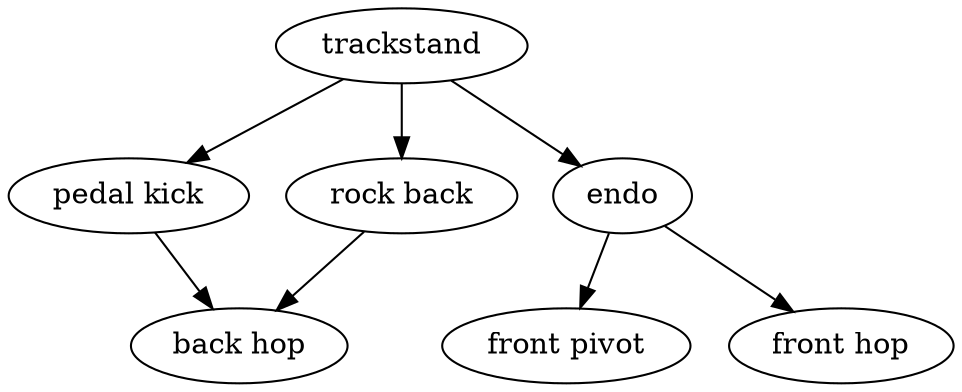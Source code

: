 digraph moves {
  "trackstand" -> "pedal kick","rock back","endo"
  "pedal kick" -> "back hop"
  "rock back" -> "back hop"
  "endo" -> "front pivot","front hop"
}
